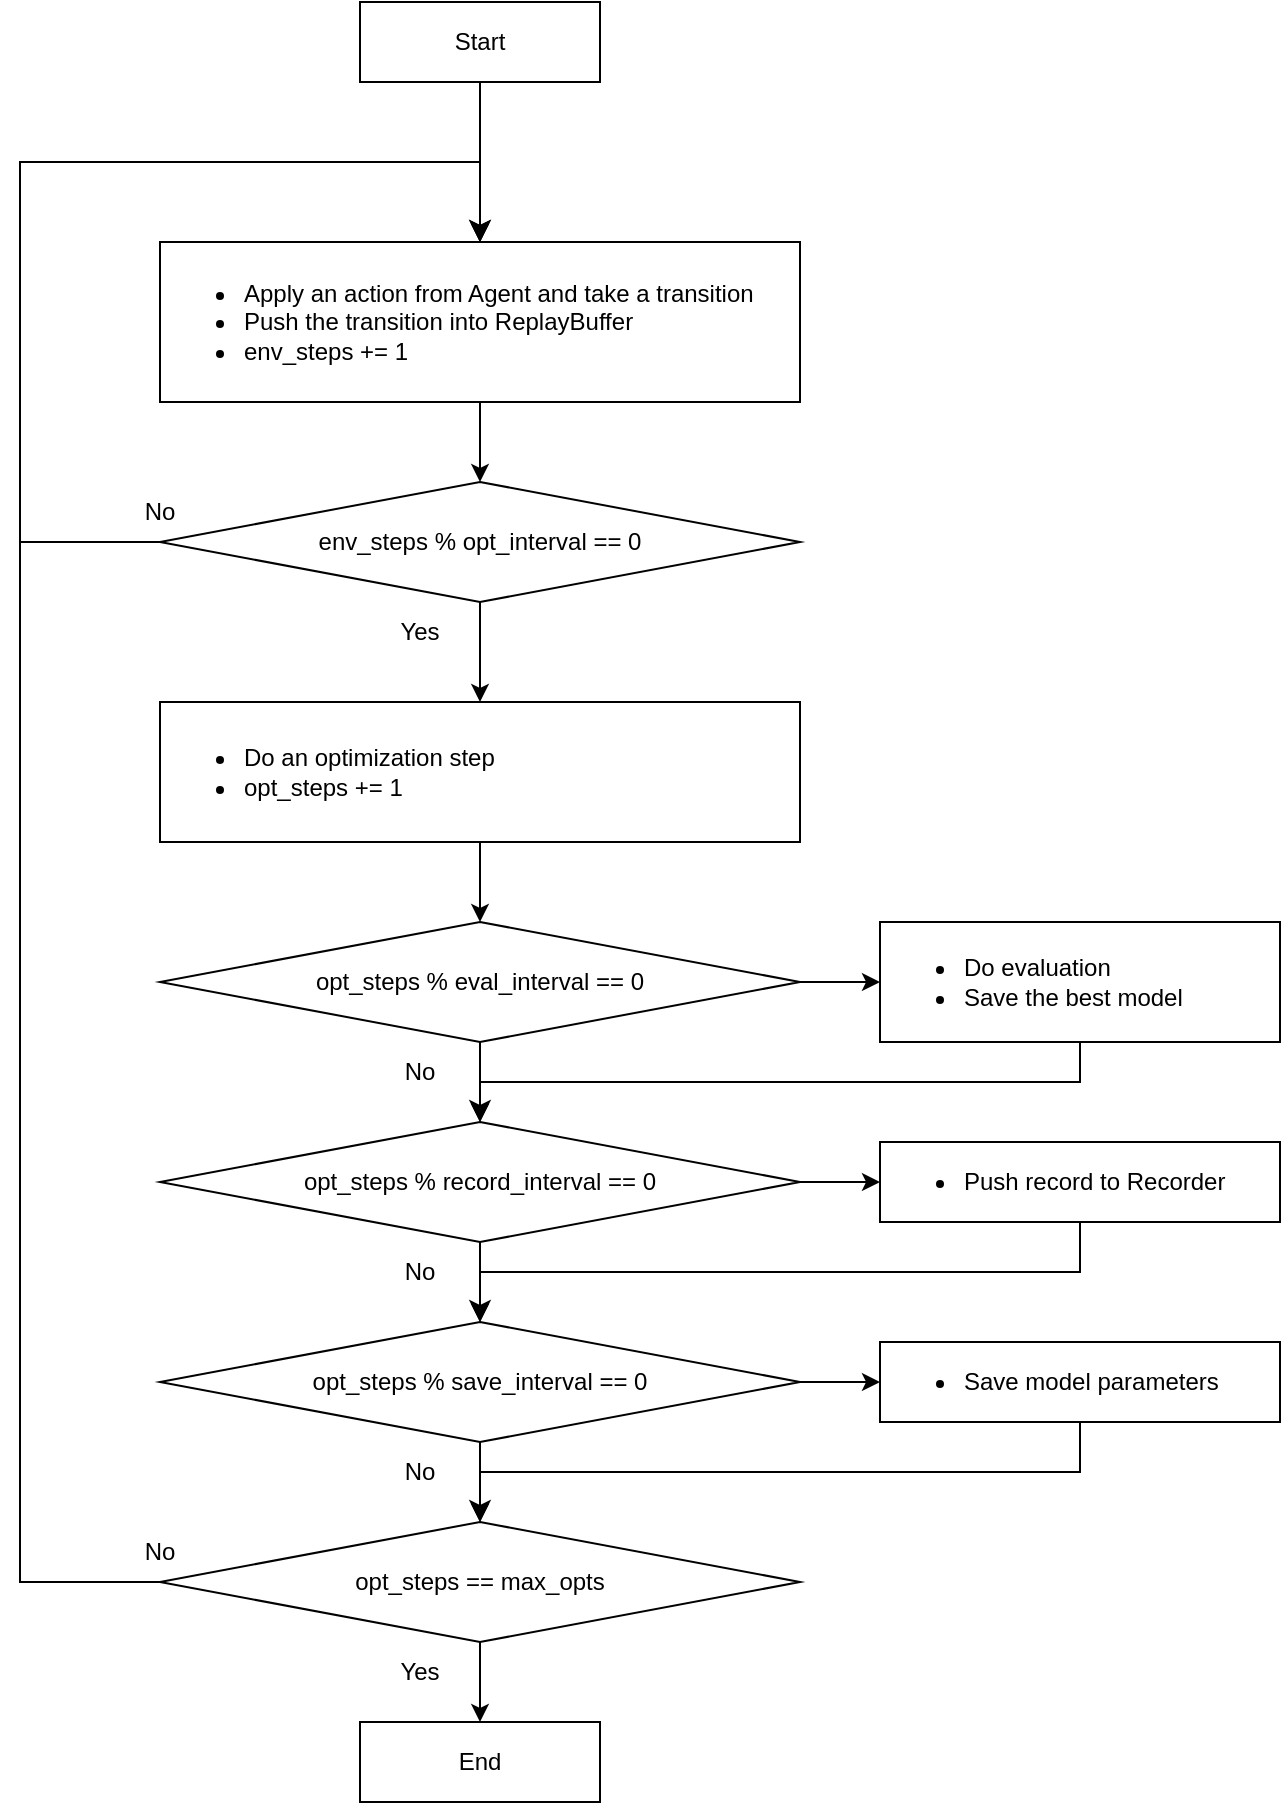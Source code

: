 <mxfile>
    <diagram id="wjpKkTow56c-KfVa-wtQ" name="Page-1">
        <mxGraphModel dx="919" dy="1242" grid="1" gridSize="10" guides="1" tooltips="1" connect="1" arrows="1" fold="1" page="1" pageScale="1" pageWidth="850" pageHeight="1100" background="none" math="0" shadow="0">
            <root>
                <mxCell id="0"/>
                <mxCell id="1" parent="0"/>
                <mxCell id="51" value="" style="group" vertex="1" connectable="0" parent="1">
                    <mxGeometry x="110" y="100" width="630" height="900" as="geometry"/>
                </mxCell>
                <mxCell id="2" value="&lt;ul&gt;&lt;li&gt;Apply an action from Agent and take a transition&lt;/li&gt;&lt;li&gt;Push the transition into ReplayBuffer&lt;/li&gt;&lt;li&gt;env_steps += 1&lt;/li&gt;&lt;/ul&gt;" style="rounded=0;whiteSpace=wrap;html=1;align=left;" vertex="1" parent="51">
                    <mxGeometry x="70" y="120" width="320" height="80" as="geometry"/>
                </mxCell>
                <mxCell id="4" value="env_steps % opt_interval == 0" style="rhombus;whiteSpace=wrap;html=1;" vertex="1" parent="51">
                    <mxGeometry x="70" y="240" width="320" height="60" as="geometry"/>
                </mxCell>
                <mxCell id="12" value="" style="edgeStyle=segmentEdgeStyle;endArrow=classic;html=1;curved=0;rounded=0;endSize=8;startSize=8;exitX=0;exitY=0.5;exitDx=0;exitDy=0;" edge="1" parent="51" source="4">
                    <mxGeometry width="50" height="50" relative="1" as="geometry">
                        <mxPoint x="60" y="270" as="sourcePoint"/>
                        <mxPoint x="230" y="120" as="targetPoint"/>
                        <Array as="points">
                            <mxPoint y="270"/>
                            <mxPoint y="80"/>
                            <mxPoint x="230" y="80"/>
                        </Array>
                    </mxGeometry>
                </mxCell>
                <mxCell id="13" value="No" style="text;html=1;strokeColor=none;fillColor=none;align=center;verticalAlign=middle;whiteSpace=wrap;rounded=0;" vertex="1" parent="51">
                    <mxGeometry x="40" y="240" width="60" height="30" as="geometry"/>
                </mxCell>
                <mxCell id="14" value="" style="endArrow=classic;html=1;exitX=0.5;exitY=1;exitDx=0;exitDy=0;" edge="1" parent="51" source="2" target="4">
                    <mxGeometry width="50" height="50" relative="1" as="geometry">
                        <mxPoint x="270" y="630" as="sourcePoint"/>
                        <mxPoint x="320" y="580" as="targetPoint"/>
                    </mxGeometry>
                </mxCell>
                <mxCell id="15" value="&lt;ul&gt;&lt;li&gt;Do an optimization step&lt;/li&gt;&lt;li&gt;opt_steps += 1&lt;/li&gt;&lt;/ul&gt;" style="rounded=0;whiteSpace=wrap;html=1;align=left;" vertex="1" parent="51">
                    <mxGeometry x="70" y="350" width="320" height="70" as="geometry"/>
                </mxCell>
                <mxCell id="16" value="" style="endArrow=classic;html=1;entryX=0.5;entryY=0;entryDx=0;entryDy=0;exitX=0.5;exitY=1;exitDx=0;exitDy=0;" edge="1" parent="51" source="4" target="15">
                    <mxGeometry width="50" height="50" relative="1" as="geometry">
                        <mxPoint x="80" y="270" as="sourcePoint"/>
                        <mxPoint x="130" y="220" as="targetPoint"/>
                    </mxGeometry>
                </mxCell>
                <mxCell id="21" value="opt_steps % eval_interval == 0" style="rhombus;whiteSpace=wrap;html=1;" vertex="1" parent="51">
                    <mxGeometry x="70" y="460" width="320" height="60" as="geometry"/>
                </mxCell>
                <mxCell id="22" value="" style="endArrow=classic;html=1;entryX=0.5;entryY=0;entryDx=0;entryDy=0;exitX=0.5;exitY=1;exitDx=0;exitDy=0;" edge="1" parent="51" source="15" target="21">
                    <mxGeometry width="50" height="50" relative="1" as="geometry">
                        <mxPoint x="340" y="480" as="sourcePoint"/>
                        <mxPoint x="340" y="530" as="targetPoint"/>
                    </mxGeometry>
                </mxCell>
                <mxCell id="23" value="opt_steps % record_interval == 0" style="rhombus;whiteSpace=wrap;html=1;" vertex="1" parent="51">
                    <mxGeometry x="70" y="560" width="320" height="60" as="geometry"/>
                </mxCell>
                <mxCell id="24" value="" style="endArrow=classic;html=1;entryX=0.5;entryY=0;entryDx=0;entryDy=0;exitX=0.5;exitY=1;exitDx=0;exitDy=0;" edge="1" target="23" parent="51" source="21">
                    <mxGeometry width="50" height="50" relative="1" as="geometry">
                        <mxPoint x="230" y="550" as="sourcePoint"/>
                        <mxPoint x="340" y="640" as="targetPoint"/>
                    </mxGeometry>
                </mxCell>
                <mxCell id="25" value="opt_steps % save_interval == 0" style="rhombus;whiteSpace=wrap;html=1;" vertex="1" parent="51">
                    <mxGeometry x="70" y="660" width="320" height="60" as="geometry"/>
                </mxCell>
                <mxCell id="26" value="" style="endArrow=classic;html=1;exitX=0.5;exitY=1;exitDx=0;exitDy=0;entryX=0.5;entryY=0;entryDx=0;entryDy=0;" edge="1" parent="51" source="23" target="25">
                    <mxGeometry width="50" height="50" relative="1" as="geometry">
                        <mxPoint x="140" y="290" as="sourcePoint"/>
                        <mxPoint x="190" y="240" as="targetPoint"/>
                    </mxGeometry>
                </mxCell>
                <mxCell id="27" value="No" style="text;html=1;strokeColor=none;fillColor=none;align=center;verticalAlign=middle;whiteSpace=wrap;rounded=0;" vertex="1" parent="51">
                    <mxGeometry x="170" y="520" width="60" height="30" as="geometry"/>
                </mxCell>
                <mxCell id="28" value="Yes" style="text;html=1;strokeColor=none;fillColor=none;align=center;verticalAlign=middle;whiteSpace=wrap;rounded=0;" vertex="1" parent="51">
                    <mxGeometry x="170" y="300" width="60" height="30" as="geometry"/>
                </mxCell>
                <mxCell id="29" value="No" style="text;html=1;strokeColor=none;fillColor=none;align=center;verticalAlign=middle;whiteSpace=wrap;rounded=0;" vertex="1" parent="51">
                    <mxGeometry x="170" y="620" width="60" height="30" as="geometry"/>
                </mxCell>
                <mxCell id="30" value="No" style="text;html=1;strokeColor=none;fillColor=none;align=center;verticalAlign=middle;whiteSpace=wrap;rounded=0;" vertex="1" parent="51">
                    <mxGeometry x="170" y="720" width="60" height="30" as="geometry"/>
                </mxCell>
                <mxCell id="31" value="opt_steps == max_opts" style="rhombus;whiteSpace=wrap;html=1;" vertex="1" parent="51">
                    <mxGeometry x="70" y="760" width="320" height="60" as="geometry"/>
                </mxCell>
                <mxCell id="32" value="" style="endArrow=classic;html=1;exitX=0.5;exitY=1;exitDx=0;exitDy=0;entryX=0.5;entryY=0;entryDx=0;entryDy=0;" edge="1" parent="51" source="25" target="31">
                    <mxGeometry width="50" height="50" relative="1" as="geometry">
                        <mxPoint x="310" y="420" as="sourcePoint"/>
                        <mxPoint x="360" y="370" as="targetPoint"/>
                    </mxGeometry>
                </mxCell>
                <mxCell id="33" value="" style="endArrow=classic;html=1;exitX=0.5;exitY=1;exitDx=0;exitDy=0;entryX=0.5;entryY=0;entryDx=0;entryDy=0;" edge="1" parent="51" source="31" target="34">
                    <mxGeometry width="50" height="50" relative="1" as="geometry">
                        <mxPoint x="310" y="420" as="sourcePoint"/>
                        <mxPoint x="230" y="880" as="targetPoint"/>
                    </mxGeometry>
                </mxCell>
                <mxCell id="34" value="End" style="rounded=0;whiteSpace=wrap;html=1;" vertex="1" parent="51">
                    <mxGeometry x="170" y="860" width="120" height="40" as="geometry"/>
                </mxCell>
                <mxCell id="35" value="Start" style="rounded=0;whiteSpace=wrap;html=1;" vertex="1" parent="51">
                    <mxGeometry x="170" width="120" height="40" as="geometry"/>
                </mxCell>
                <mxCell id="36" value="" style="endArrow=classic;html=1;exitX=0.5;exitY=1;exitDx=0;exitDy=0;entryX=0.5;entryY=0;entryDx=0;entryDy=0;" edge="1" parent="51" source="35" target="2">
                    <mxGeometry width="50" height="50" relative="1" as="geometry">
                        <mxPoint x="310" y="360" as="sourcePoint"/>
                        <mxPoint x="360" y="310" as="targetPoint"/>
                    </mxGeometry>
                </mxCell>
                <mxCell id="38" value="Yes" style="text;html=1;strokeColor=none;fillColor=none;align=center;verticalAlign=middle;whiteSpace=wrap;rounded=0;" vertex="1" parent="51">
                    <mxGeometry x="170" y="820" width="60" height="30" as="geometry"/>
                </mxCell>
                <mxCell id="39" value="" style="edgeStyle=segmentEdgeStyle;endArrow=classic;html=1;curved=0;rounded=0;endSize=8;startSize=8;exitX=0;exitY=0.5;exitDx=0;exitDy=0;entryX=0.5;entryY=0;entryDx=0;entryDy=0;" edge="1" parent="51" source="31" target="2">
                    <mxGeometry width="50" height="50" relative="1" as="geometry">
                        <mxPoint x="-40" y="780" as="sourcePoint"/>
                        <mxPoint x="120" y="630" as="targetPoint"/>
                        <Array as="points">
                            <mxPoint y="790"/>
                            <mxPoint y="80"/>
                            <mxPoint x="230" y="80"/>
                        </Array>
                    </mxGeometry>
                </mxCell>
                <mxCell id="40" value="No" style="text;html=1;strokeColor=none;fillColor=none;align=center;verticalAlign=middle;whiteSpace=wrap;rounded=0;" vertex="1" parent="51">
                    <mxGeometry x="40" y="760" width="60" height="30" as="geometry"/>
                </mxCell>
                <mxCell id="41" value="&lt;ul&gt;&lt;li&gt;Do evaluation&lt;/li&gt;&lt;li&gt;Save the best model&lt;/li&gt;&lt;/ul&gt;" style="rounded=0;whiteSpace=wrap;html=1;align=left;" vertex="1" parent="51">
                    <mxGeometry x="430" y="460" width="200" height="60" as="geometry"/>
                </mxCell>
                <mxCell id="42" value="" style="endArrow=classic;html=1;exitX=1;exitY=0.5;exitDx=0;exitDy=0;entryX=0;entryY=0.5;entryDx=0;entryDy=0;" edge="1" parent="51" source="21" target="41">
                    <mxGeometry width="50" height="50" relative="1" as="geometry">
                        <mxPoint x="310" y="350" as="sourcePoint"/>
                        <mxPoint x="360" y="300" as="targetPoint"/>
                    </mxGeometry>
                </mxCell>
                <mxCell id="43" value="" style="edgeStyle=elbowEdgeStyle;elbow=vertical;endArrow=classic;html=1;curved=0;rounded=0;endSize=8;startSize=8;exitX=0.5;exitY=1;exitDx=0;exitDy=0;entryX=0.5;entryY=0;entryDx=0;entryDy=0;" edge="1" parent="51" source="41" target="23">
                    <mxGeometry width="50" height="50" relative="1" as="geometry">
                        <mxPoint x="310" y="350" as="sourcePoint"/>
                        <mxPoint x="360" y="300" as="targetPoint"/>
                    </mxGeometry>
                </mxCell>
                <mxCell id="44" value="&lt;ul&gt;&lt;li&gt;Push record to Recorder&lt;/li&gt;&lt;/ul&gt;" style="rounded=0;whiteSpace=wrap;html=1;align=left;" vertex="1" parent="51">
                    <mxGeometry x="430" y="570" width="200" height="40" as="geometry"/>
                </mxCell>
                <mxCell id="45" value="&lt;ul&gt;&lt;li&gt;Save model parameters&lt;/li&gt;&lt;/ul&gt;" style="rounded=0;whiteSpace=wrap;html=1;align=left;" vertex="1" parent="51">
                    <mxGeometry x="430" y="670" width="200" height="40" as="geometry"/>
                </mxCell>
                <mxCell id="46" value="" style="endArrow=classic;html=1;exitX=1;exitY=0.5;exitDx=0;exitDy=0;entryX=0;entryY=0.5;entryDx=0;entryDy=0;" edge="1" parent="51" source="23" target="44">
                    <mxGeometry width="50" height="50" relative="1" as="geometry">
                        <mxPoint x="310" y="470" as="sourcePoint"/>
                        <mxPoint x="360" y="420" as="targetPoint"/>
                    </mxGeometry>
                </mxCell>
                <mxCell id="47" value="" style="endArrow=classic;html=1;exitX=1;exitY=0.5;exitDx=0;exitDy=0;entryX=0;entryY=0.5;entryDx=0;entryDy=0;" edge="1" parent="51" source="25" target="45">
                    <mxGeometry width="50" height="50" relative="1" as="geometry">
                        <mxPoint x="310" y="470" as="sourcePoint"/>
                        <mxPoint x="360" y="420" as="targetPoint"/>
                    </mxGeometry>
                </mxCell>
                <mxCell id="48" value="" style="edgeStyle=elbowEdgeStyle;elbow=vertical;endArrow=classic;html=1;curved=0;rounded=0;endSize=8;startSize=8;exitX=0.5;exitY=1;exitDx=0;exitDy=0;entryX=0.5;entryY=0;entryDx=0;entryDy=0;" edge="1" parent="51" source="44" target="25">
                    <mxGeometry width="50" height="50" relative="1" as="geometry">
                        <mxPoint x="310" y="470" as="sourcePoint"/>
                        <mxPoint x="360" y="420" as="targetPoint"/>
                    </mxGeometry>
                </mxCell>
                <mxCell id="50" value="" style="edgeStyle=elbowEdgeStyle;elbow=vertical;endArrow=classic;html=1;curved=0;rounded=0;endSize=8;startSize=8;exitX=0.5;exitY=1;exitDx=0;exitDy=0;entryX=0.5;entryY=0;entryDx=0;entryDy=0;" edge="1" parent="51" source="45" target="31">
                    <mxGeometry width="50" height="50" relative="1" as="geometry">
                        <mxPoint x="310" y="470" as="sourcePoint"/>
                        <mxPoint x="360" y="420" as="targetPoint"/>
                    </mxGeometry>
                </mxCell>
            </root>
        </mxGraphModel>
    </diagram>
</mxfile>